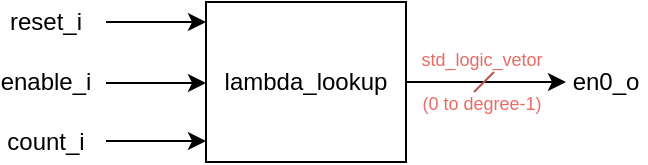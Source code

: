 <mxfile version="12.8.4" type="device"><diagram id="3XbhSchUm6vli2G5zX3G" name="Page-1"><mxGraphModel dx="782" dy="404" grid="1" gridSize="10" guides="1" tooltips="1" connect="1" arrows="1" fold="1" page="1" pageScale="1" pageWidth="827" pageHeight="1169" math="0" shadow="0"><root><mxCell id="0"/><mxCell id="1" parent="0"/><mxCell id="sOFyyWUtixXHv_W9xw-s-2" value="" style="endArrow=classic;html=1;" edge="1" parent="1"><mxGeometry width="50" height="50" relative="1" as="geometry"><mxPoint x="150" y="210" as="sourcePoint"/><mxPoint x="200" y="210" as="targetPoint"/></mxGeometry></mxCell><mxCell id="sOFyyWUtixXHv_W9xw-s-3" value="" style="endArrow=classic;html=1;" edge="1" parent="1"><mxGeometry width="50" height="50" relative="1" as="geometry"><mxPoint x="150" y="240.5" as="sourcePoint"/><mxPoint x="200" y="240.5" as="targetPoint"/></mxGeometry></mxCell><mxCell id="sOFyyWUtixXHv_W9xw-s-4" value="" style="endArrow=classic;html=1;exitX=1;exitY=0.5;exitDx=0;exitDy=0;entryX=0;entryY=0.5;entryDx=0;entryDy=0;" edge="1" parent="1" source="sOFyyWUtixXHv_W9xw-s-13" target="sOFyyWUtixXHv_W9xw-s-10"><mxGeometry width="50" height="50" relative="1" as="geometry"><mxPoint x="314" y="239.5" as="sourcePoint"/><mxPoint x="364" y="239.5" as="targetPoint"/></mxGeometry></mxCell><mxCell id="sOFyyWUtixXHv_W9xw-s-6" value="" style="triangle;whiteSpace=wrap;html=1;" vertex="1" parent="1"><mxGeometry x="200" y="265" width="10" height="10" as="geometry"/></mxCell><mxCell id="sOFyyWUtixXHv_W9xw-s-7" value="reset_i" style="text;html=1;strokeColor=none;fillColor=none;align=center;verticalAlign=middle;whiteSpace=wrap;rounded=0;" vertex="1" parent="1"><mxGeometry x="100" y="200" width="40" height="20" as="geometry"/></mxCell><mxCell id="sOFyyWUtixXHv_W9xw-s-8" value="enable_i" style="text;html=1;strokeColor=none;fillColor=none;align=center;verticalAlign=middle;whiteSpace=wrap;rounded=0;" vertex="1" parent="1"><mxGeometry x="100" y="230" width="40" height="20" as="geometry"/></mxCell><mxCell id="sOFyyWUtixXHv_W9xw-s-9" value="count_i" style="text;html=1;strokeColor=none;fillColor=none;align=center;verticalAlign=middle;whiteSpace=wrap;rounded=0;" vertex="1" parent="1"><mxGeometry x="100" y="260" width="40" height="20" as="geometry"/></mxCell><mxCell id="sOFyyWUtixXHv_W9xw-s-10" value="en0_o" style="text;html=1;strokeColor=none;fillColor=none;align=center;verticalAlign=middle;whiteSpace=wrap;rounded=0;" vertex="1" parent="1"><mxGeometry x="380" y="230" width="40" height="20" as="geometry"/></mxCell><mxCell id="sOFyyWUtixXHv_W9xw-s-11" value="" style="endArrow=none;html=1;fillColor=#f8cecc;strokeColor=#b85450;" edge="1" parent="1"><mxGeometry width="50" height="50" relative="1" as="geometry"><mxPoint x="344" y="235" as="sourcePoint"/><mxPoint x="334" y="245" as="targetPoint"/></mxGeometry></mxCell><mxCell id="sOFyyWUtixXHv_W9xw-s-13" value="lambda_lookup" style="rounded=0;whiteSpace=wrap;html=1;" vertex="1" parent="1"><mxGeometry x="200" y="200" width="100" height="80" as="geometry"/></mxCell><mxCell id="sOFyyWUtixXHv_W9xw-s-15" value="" style="endArrow=classic;html=1;" edge="1" parent="1"><mxGeometry width="50" height="50" relative="1" as="geometry"><mxPoint x="150" y="269.5" as="sourcePoint"/><mxPoint x="200" y="269.5" as="targetPoint"/></mxGeometry></mxCell><mxCell id="sOFyyWUtixXHv_W9xw-s-16" value="&lt;div style=&quot;font-size: 9px&quot;&gt;&lt;font style=&quot;font-size: 9px&quot; color=&quot;#EA6B66&quot;&gt;std_logic_vetor&lt;/font&gt;&lt;/div&gt;&lt;div style=&quot;font-size: 9px&quot;&gt;&lt;font style=&quot;font-size: 9px&quot; color=&quot;#EA6B66&quot;&gt;&lt;br&gt;&lt;/font&gt;&lt;/div&gt;&lt;div style=&quot;font-size: 9px&quot;&gt;&lt;font style=&quot;font-size: 9px&quot; color=&quot;#EA6B66&quot;&gt;(0 to degree-1)&lt;br&gt;&lt;/font&gt;&lt;/div&gt;" style="text;html=1;strokeColor=none;fillColor=none;align=center;verticalAlign=middle;whiteSpace=wrap;rounded=0;" vertex="1" parent="1"><mxGeometry x="293" y="230" width="90" height="20" as="geometry"/></mxCell></root></mxGraphModel></diagram></mxfile>
